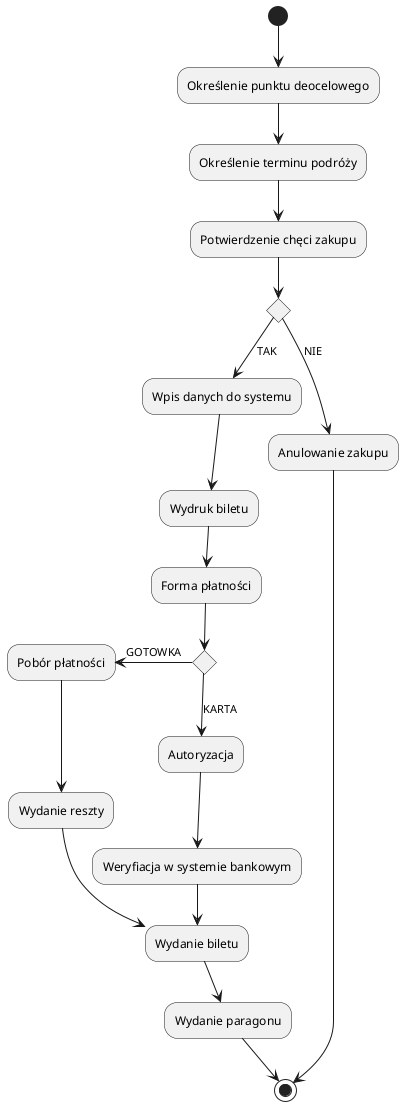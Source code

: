 @startuml

(*) --> "Określenie punktu deocelowego"
--> "Określenie terminu podróży"
--> "Potwierdzenie chęci zakupu"
if "" then 
    --> [TAK] "Wpis danych do systemu"
    --> "Wydruk biletu"
    --> "Forma płatności"
    if "" then
        -left-> [GOTOWKA] "Pobór płatności"
        --> "Wydanie reszty"
        --> "Wydanie biletu"
        --> "Wydanie paragonu"
        --> (*)
    else 
        --> [KARTA] "Autoryzacja"
        --> "Weryfiacja w systemie bankowym"
        --> "Wydanie biletu"
    endif
else 
    --> [NIE] "Anulowanie zakupu"
    --> (*)



@enduml